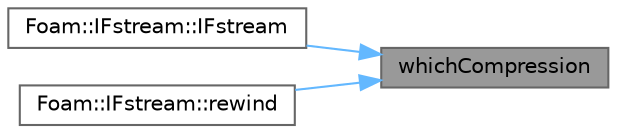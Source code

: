 digraph "whichCompression"
{
 // LATEX_PDF_SIZE
  bgcolor="transparent";
  edge [fontname=Helvetica,fontsize=10,labelfontname=Helvetica,labelfontsize=10];
  node [fontname=Helvetica,fontsize=10,shape=box,height=0.2,width=0.4];
  rankdir="RL";
  Node1 [id="Node000001",label="whichCompression",height=0.2,width=0.4,color="gray40", fillcolor="grey60", style="filled", fontcolor="black",tooltip=" "];
  Node1 -> Node2 [id="edge1_Node000001_Node000002",dir="back",color="steelblue1",style="solid",tooltip=" "];
  Node2 [id="Node000002",label="Foam::IFstream::IFstream",height=0.2,width=0.4,color="grey40", fillcolor="white", style="filled",URL="$classFoam_1_1IFstream.html#a44e3cfdad61ef8186a1193e583707961",tooltip=" "];
  Node1 -> Node3 [id="edge2_Node000001_Node000003",dir="back",color="steelblue1",style="solid",tooltip=" "];
  Node3 [id="Node000003",label="Foam::IFstream::rewind",height=0.2,width=0.4,color="grey40", fillcolor="white", style="filled",URL="$classFoam_1_1IFstream.html#ab8734e666421c9fe3b6380a818c6c727",tooltip=" "];
}
